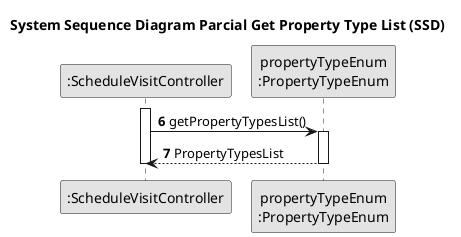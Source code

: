 @startuml
skinparam monochrome true
skinparam packageStyle rectangle
skinparam shadowing false

title System Sequence Diagram Parcial Get Property Type List (SSD)


participant ":ScheduleVisitController" as CTRL

participant "propertyTypeEnum\n:PropertyTypeEnum" as propertyTypeEnum


autonumber 6

        activate CTRL

            CTRL -> propertyTypeEnum : getPropertyTypesList()
                activate propertyTypeEnum

                propertyTypeEnum --> CTRL : PropertyTypesList
                deactivate propertyTypeEnum

        deactivate CTRL

@enduml